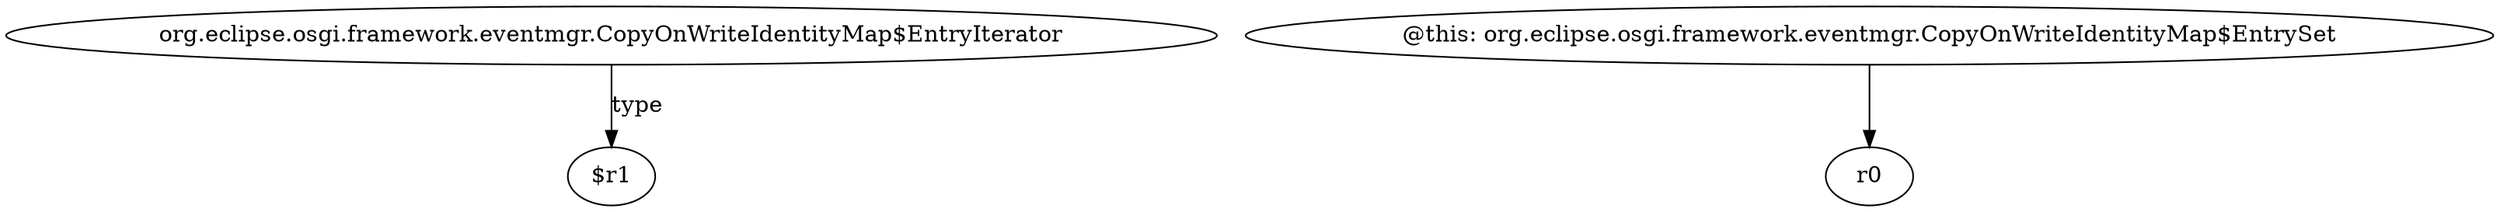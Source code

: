 digraph g {
0[label="org.eclipse.osgi.framework.eventmgr.CopyOnWriteIdentityMap$EntryIterator"]
1[label="$r1"]
0->1[label="type"]
2[label="@this: org.eclipse.osgi.framework.eventmgr.CopyOnWriteIdentityMap$EntrySet"]
3[label="r0"]
2->3[label=""]
}